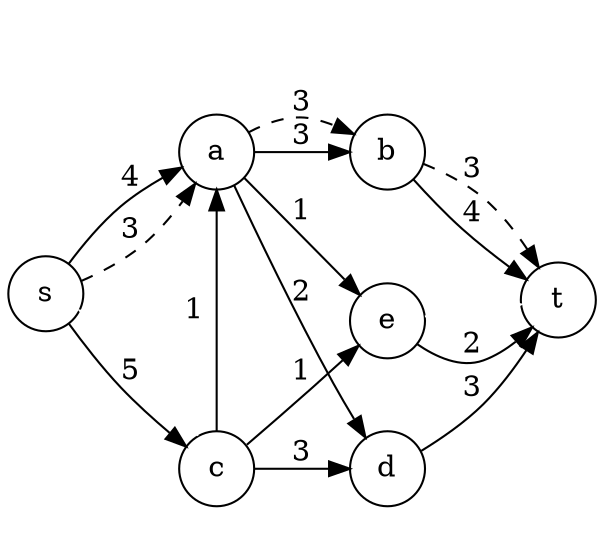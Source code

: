 digraph h {
    rankdir=LR;
    node [shape = circle];
    subgraph cluster_1 {
        a->b [ label = "3" ];
        { edge [style="dashed"];
            a->b [ label = "3" ];
        }
        color=white;
    }

    subgraph cluster_2 {
        e
        color=white;
    }

    subgraph cluster_3 {
        c->d [ label = "3" ];
        color=white;
    }
    s->a [ label = "4" ];
    { edge [style=dashed];
        s->a [ label = "3" ];
    }
    b->t [ label = "4" ];
    s->c [ label = "5" ];
    d->t [ label = "3" ];
    a->d [ label = "2" ];
    c->a [ label = "1" ];
    a->e [ label = "1" ];
    c->e [ label = "1" ];
    e->t [ label = "2" ];

    edge [style=dashed];
    b->t [ label = "3" ];
    c->s [ color=white];
    e->t [ color=white];
/*
    edge [style=dashed];
    s->a [ label = "4" ];
    a->b [ label = "3" ];
    b->t [ label = "3" ];
    a->e [ label = "1" ];
    e->t [ label = "1" ];
*/
}
